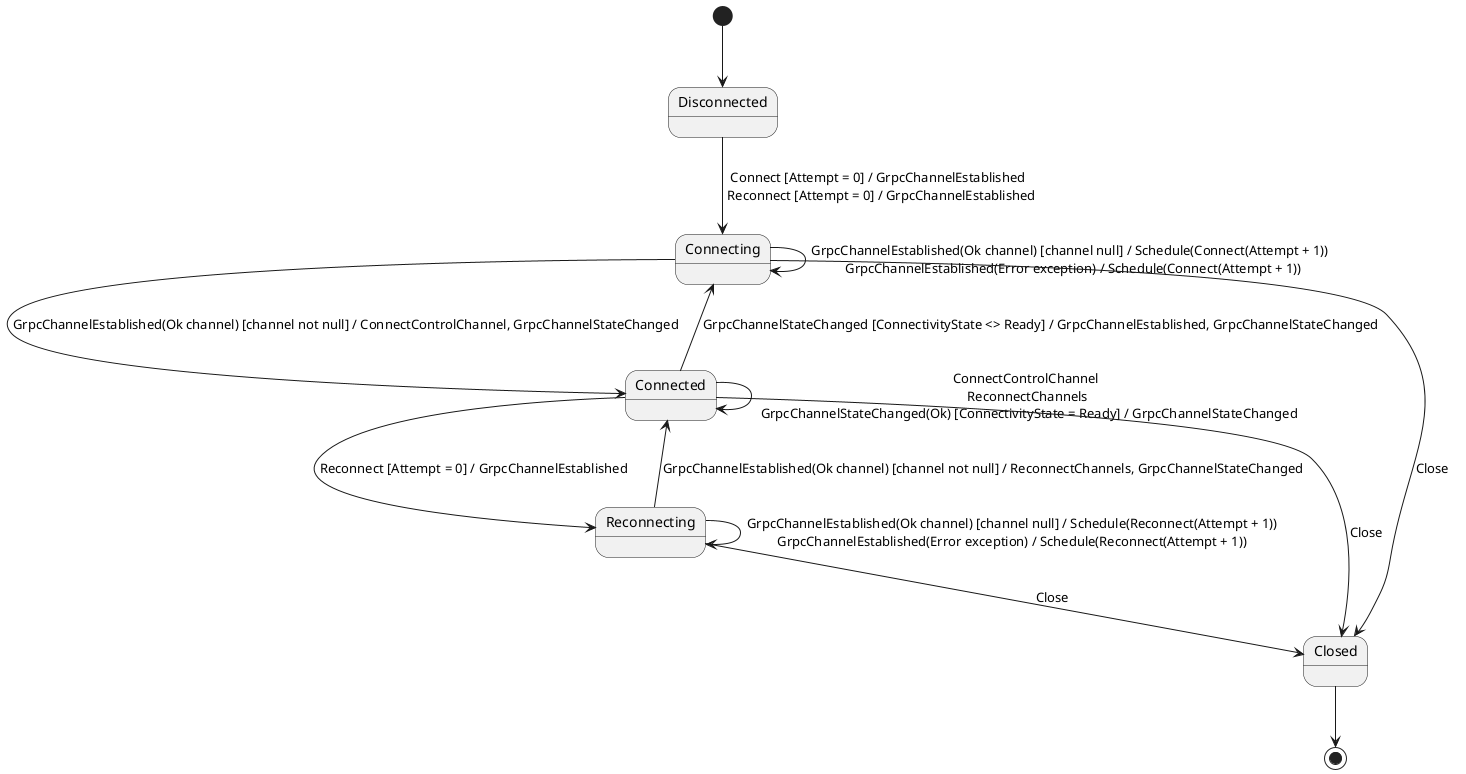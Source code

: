 @startuml AxonServerConnection state machine
[*] --> Disconnected
Disconnected --> Connecting: Connect [Attempt = 0] / GrpcChannelEstablished \n Reconnect [Attempt = 0] / GrpcChannelEstablished
Connecting --> Connected: GrpcChannelEstablished(Ok channel) [channel not null] / ConnectControlChannel, GrpcChannelStateChanged
Connecting --> Connecting: GrpcChannelEstablished(Ok channel) [channel null] / Schedule(Connect(Attempt + 1)) \n GrpcChannelEstablished(Error exception) / Schedule(Connect(Attempt + 1))
Connected --> Reconnecting: Reconnect [Attempt = 0] / GrpcChannelEstablished
Reconnecting --> Reconnecting: GrpcChannelEstablished(Ok channel) [channel null] / Schedule(Reconnect(Attempt + 1))\nGrpcChannelEstablished(Error exception) / Schedule(Reconnect(Attempt + 1))
Reconnecting --> Connected: GrpcChannelEstablished(Ok channel) [channel not null] / ReconnectChannels, GrpcChannelStateChanged
Connected --> Connected: ConnectControlChannel \n ReconnectChannels \n GrpcChannelStateChanged(Ok) [ConnectivityState = Ready] / GrpcChannelStateChanged
Connected --> Connecting: GrpcChannelStateChanged [ConnectivityState <> Ready] / GrpcChannelEstablished, GrpcChannelStateChanged
Connected --> Closed: Close
Connecting --> Closed: Close
Reconnecting --> Closed: Close
Closed --> [*]
@enduml